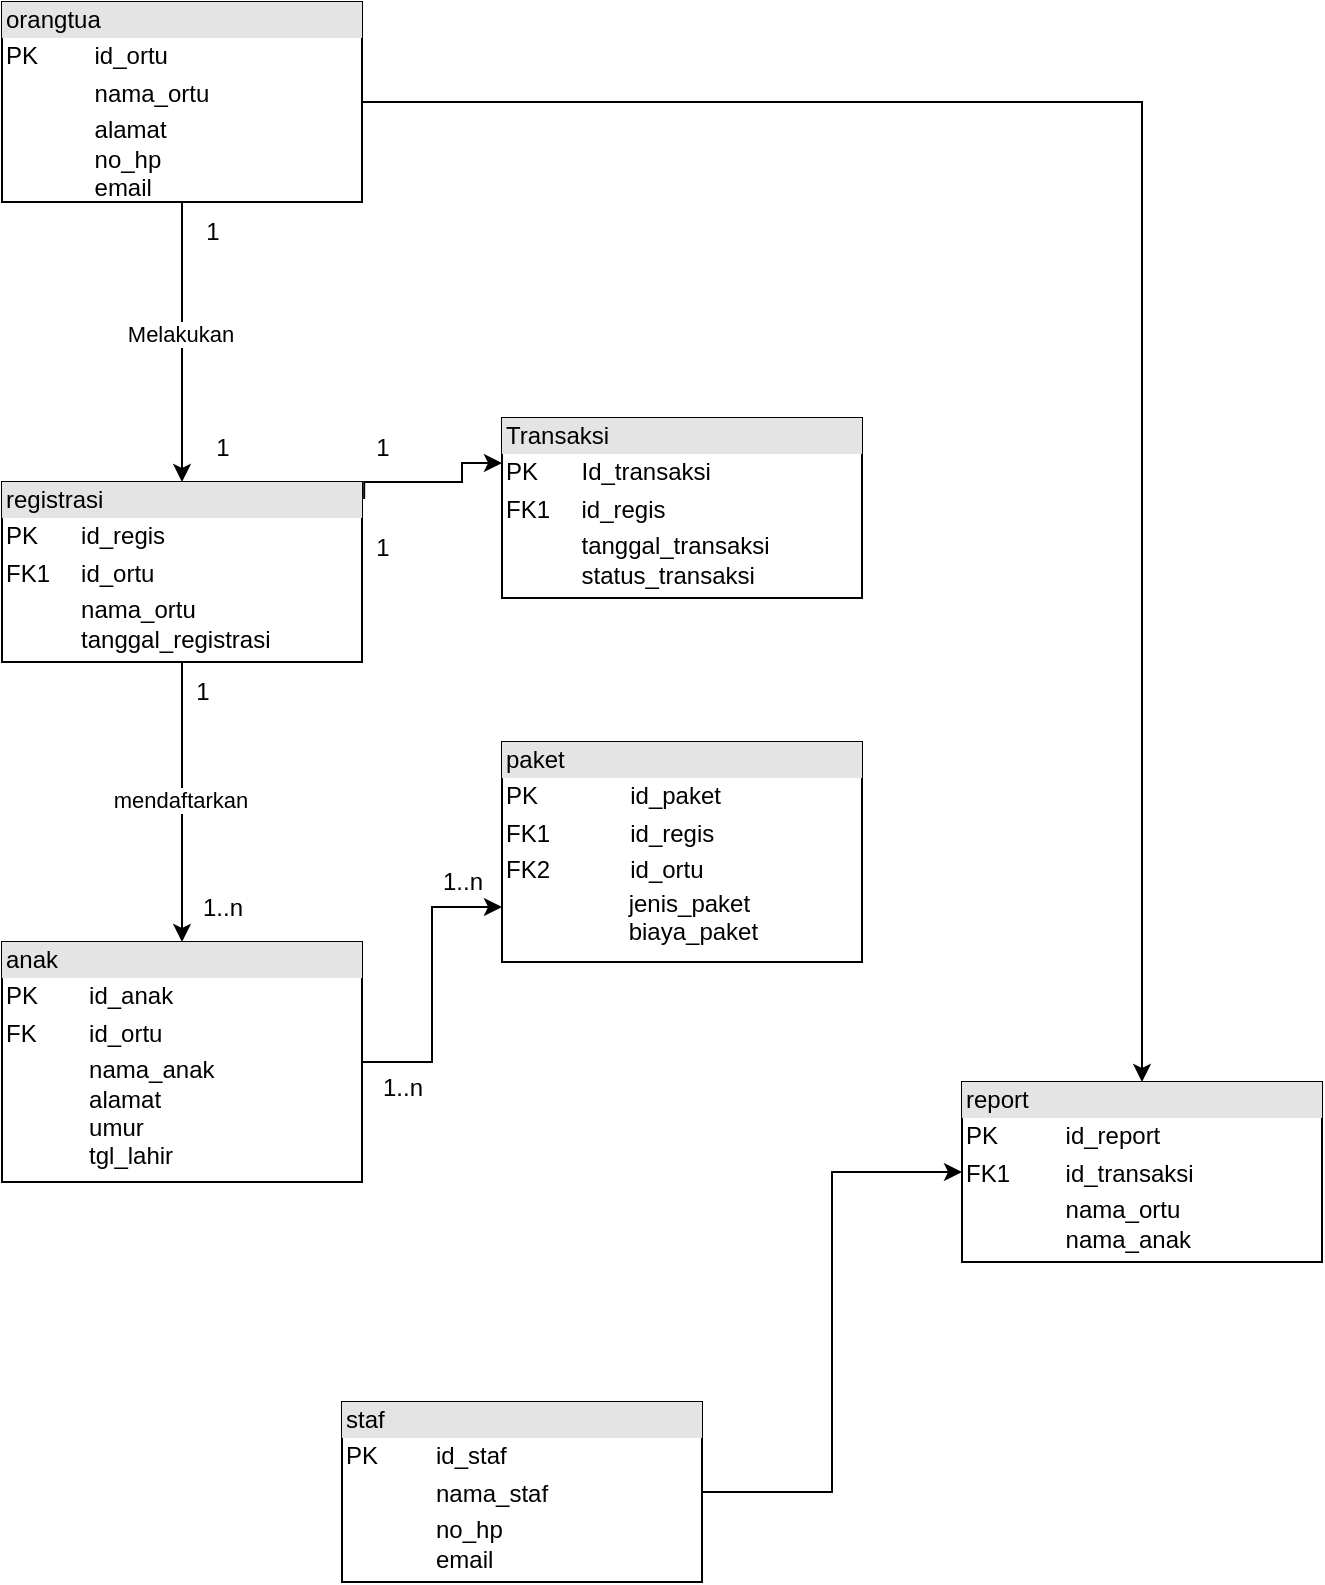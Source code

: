 <mxfile version="24.4.9" type="device">
  <diagram name="Page-1" id="ZxHXXdQs0ThYoffwU8M5">
    <mxGraphModel dx="664" dy="1378" grid="1" gridSize="10" guides="1" tooltips="1" connect="1" arrows="1" fold="1" page="1" pageScale="1" pageWidth="850" pageHeight="1100" math="0" shadow="0">
      <root>
        <mxCell id="0" />
        <mxCell id="1" parent="0" />
        <mxCell id="XRCAaa3J-yTyE9iwZCvI-17" style="edgeStyle=orthogonalEdgeStyle;rounded=0;orthogonalLoop=1;jettySize=auto;html=1;entryX=0.5;entryY=0;entryDx=0;entryDy=0;" edge="1" parent="1" source="XRCAaa3J-yTyE9iwZCvI-1" target="XRCAaa3J-yTyE9iwZCvI-2">
          <mxGeometry relative="1" as="geometry" />
        </mxCell>
        <mxCell id="XRCAaa3J-yTyE9iwZCvI-20" value="Melakukan" style="edgeLabel;html=1;align=center;verticalAlign=middle;resizable=0;points=[];" vertex="1" connectable="0" parent="XRCAaa3J-yTyE9iwZCvI-17">
          <mxGeometry x="-0.065" y="-1" relative="1" as="geometry">
            <mxPoint as="offset" />
          </mxGeometry>
        </mxCell>
        <mxCell id="XRCAaa3J-yTyE9iwZCvI-33" style="edgeStyle=orthogonalEdgeStyle;rounded=0;orthogonalLoop=1;jettySize=auto;html=1;entryX=0.5;entryY=0;entryDx=0;entryDy=0;" edge="1" parent="1" source="XRCAaa3J-yTyE9iwZCvI-1" target="XRCAaa3J-yTyE9iwZCvI-7">
          <mxGeometry relative="1" as="geometry" />
        </mxCell>
        <mxCell id="XRCAaa3J-yTyE9iwZCvI-1" value="&lt;div style=&quot;box-sizing:border-box;width:100%;background:#e4e4e4;padding:2px;&quot;&gt;orangtua&lt;/div&gt;&lt;table style=&quot;width:100%;font-size:1em;&quot; cellpadding=&quot;2&quot; cellspacing=&quot;0&quot;&gt;&lt;tbody&gt;&lt;tr&gt;&lt;td&gt;PK&lt;/td&gt;&lt;td&gt;id_ortu&lt;/td&gt;&lt;/tr&gt;&lt;tr&gt;&lt;td&gt;&lt;br&gt;&lt;/td&gt;&lt;td&gt;nama_ortu&lt;/td&gt;&lt;/tr&gt;&lt;tr&gt;&lt;td&gt;&lt;/td&gt;&lt;td&gt;alamat&lt;br&gt;no_hp&lt;br&gt;email&lt;/td&gt;&lt;/tr&gt;&lt;/tbody&gt;&lt;/table&gt;" style="verticalAlign=top;align=left;overflow=fill;html=1;whiteSpace=wrap;" vertex="1" parent="1">
          <mxGeometry x="150" y="110" width="180" height="100" as="geometry" />
        </mxCell>
        <mxCell id="XRCAaa3J-yTyE9iwZCvI-21" style="edgeStyle=orthogonalEdgeStyle;rounded=0;orthogonalLoop=1;jettySize=auto;html=1;entryX=0.5;entryY=0;entryDx=0;entryDy=0;" edge="1" parent="1" source="XRCAaa3J-yTyE9iwZCvI-2" target="XRCAaa3J-yTyE9iwZCvI-5">
          <mxGeometry relative="1" as="geometry" />
        </mxCell>
        <mxCell id="XRCAaa3J-yTyE9iwZCvI-30" value="mendaftarkan" style="edgeLabel;html=1;align=center;verticalAlign=middle;resizable=0;points=[];" vertex="1" connectable="0" parent="XRCAaa3J-yTyE9iwZCvI-21">
          <mxGeometry x="-0.013" y="-1" relative="1" as="geometry">
            <mxPoint as="offset" />
          </mxGeometry>
        </mxCell>
        <mxCell id="XRCAaa3J-yTyE9iwZCvI-2" value="&lt;div style=&quot;box-sizing:border-box;width:100%;background:#e4e4e4;padding:2px;&quot;&gt;registrasi&lt;/div&gt;&lt;table style=&quot;width:100%;font-size:1em;&quot; cellpadding=&quot;2&quot; cellspacing=&quot;0&quot;&gt;&lt;tbody&gt;&lt;tr&gt;&lt;td&gt;PK&lt;/td&gt;&lt;td&gt;id_regis&lt;/td&gt;&lt;/tr&gt;&lt;tr&gt;&lt;td&gt;FK1&lt;/td&gt;&lt;td&gt;id_ortu&lt;/td&gt;&lt;/tr&gt;&lt;tr&gt;&lt;td&gt;&lt;/td&gt;&lt;td&gt;nama_ortu&lt;br&gt;tanggal_registrasi&lt;/td&gt;&lt;/tr&gt;&lt;/tbody&gt;&lt;/table&gt;" style="verticalAlign=top;align=left;overflow=fill;html=1;whiteSpace=wrap;" vertex="1" parent="1">
          <mxGeometry x="150" y="350" width="180" height="90" as="geometry" />
        </mxCell>
        <mxCell id="XRCAaa3J-yTyE9iwZCvI-3" value="&lt;div style=&quot;box-sizing:border-box;width:100%;background:#e4e4e4;padding:2px;&quot;&gt;paket&lt;/div&gt;&lt;table style=&quot;width:100%;font-size:1em;&quot; cellpadding=&quot;2&quot; cellspacing=&quot;0&quot;&gt;&lt;tbody&gt;&lt;tr&gt;&lt;td&gt;PK&lt;/td&gt;&lt;td&gt;id_paket&lt;/td&gt;&lt;/tr&gt;&lt;tr&gt;&lt;td&gt;FK1&lt;/td&gt;&lt;td&gt;id_regis&lt;br&gt;&lt;/td&gt;&lt;/tr&gt;&lt;tr&gt;&lt;td&gt;FK2&lt;/td&gt;&lt;td&gt;id_ortu&lt;br&gt;&lt;/td&gt;&lt;/tr&gt;&lt;/tbody&gt;&lt;/table&gt;&lt;span style=&quot;white-space: pre;&quot;&gt;&#x9;&lt;/span&gt;&lt;span style=&quot;white-space: pre;&quot;&gt;&#x9;&lt;/span&gt;&amp;nbsp; &amp;nbsp;jenis_paket&lt;br&gt;&lt;div&gt;&lt;span style=&quot;white-space: pre;&quot;&gt;&#x9;&lt;/span&gt;&lt;span style=&quot;white-space: pre;&quot;&gt;&#x9;&lt;/span&gt;&amp;nbsp; &amp;nbsp;biaya_paket&lt;br&gt;&lt;/div&gt;" style="verticalAlign=top;align=left;overflow=fill;html=1;whiteSpace=wrap;" vertex="1" parent="1">
          <mxGeometry x="400" y="480" width="180" height="110" as="geometry" />
        </mxCell>
        <mxCell id="XRCAaa3J-yTyE9iwZCvI-4" value="&lt;div style=&quot;box-sizing:border-box;width:100%;background:#e4e4e4;padding:2px;&quot;&gt;Transaksi&lt;/div&gt;&lt;table style=&quot;width:100%;font-size:1em;&quot; cellpadding=&quot;2&quot; cellspacing=&quot;0&quot;&gt;&lt;tbody&gt;&lt;tr&gt;&lt;td&gt;PK&lt;/td&gt;&lt;td&gt;Id_transaksi&lt;/td&gt;&lt;/tr&gt;&lt;tr&gt;&lt;td&gt;FK1&lt;/td&gt;&lt;td&gt;id_regis&lt;/td&gt;&lt;/tr&gt;&lt;tr&gt;&lt;td&gt;&lt;/td&gt;&lt;td&gt;tanggal_transaksi&lt;br&gt;status_transaksi&lt;/td&gt;&lt;/tr&gt;&lt;/tbody&gt;&lt;/table&gt;" style="verticalAlign=top;align=left;overflow=fill;html=1;whiteSpace=wrap;" vertex="1" parent="1">
          <mxGeometry x="400" y="318" width="180" height="90" as="geometry" />
        </mxCell>
        <mxCell id="XRCAaa3J-yTyE9iwZCvI-31" style="edgeStyle=orthogonalEdgeStyle;rounded=0;orthogonalLoop=1;jettySize=auto;html=1;entryX=0;entryY=0.75;entryDx=0;entryDy=0;" edge="1" parent="1" source="XRCAaa3J-yTyE9iwZCvI-5" target="XRCAaa3J-yTyE9iwZCvI-3">
          <mxGeometry relative="1" as="geometry" />
        </mxCell>
        <mxCell id="XRCAaa3J-yTyE9iwZCvI-5" value="&lt;div style=&quot;box-sizing:border-box;width:100%;background:#e4e4e4;padding:2px;&quot;&gt;anak&lt;/div&gt;&lt;table style=&quot;width:100%;font-size:1em;&quot; cellpadding=&quot;2&quot; cellspacing=&quot;0&quot;&gt;&lt;tbody&gt;&lt;tr&gt;&lt;td&gt;PK&lt;/td&gt;&lt;td&gt;id_anak&lt;/td&gt;&lt;/tr&gt;&lt;tr&gt;&lt;td&gt;FK&lt;/td&gt;&lt;td&gt;id_ortu&lt;/td&gt;&lt;/tr&gt;&lt;tr&gt;&lt;td&gt;&lt;/td&gt;&lt;td&gt;nama_anak&lt;br&gt;alamat&lt;br&gt;umur&lt;br&gt;tgl_lahir&lt;/td&gt;&lt;/tr&gt;&lt;/tbody&gt;&lt;/table&gt;" style="verticalAlign=top;align=left;overflow=fill;html=1;whiteSpace=wrap;" vertex="1" parent="1">
          <mxGeometry x="150" y="580" width="180" height="120" as="geometry" />
        </mxCell>
        <mxCell id="XRCAaa3J-yTyE9iwZCvI-7" value="&lt;div style=&quot;box-sizing:border-box;width:100%;background:#e4e4e4;padding:2px;&quot;&gt;report&lt;/div&gt;&lt;table style=&quot;width:100%;font-size:1em;&quot; cellpadding=&quot;2&quot; cellspacing=&quot;0&quot;&gt;&lt;tbody&gt;&lt;tr&gt;&lt;td&gt;PK&lt;/td&gt;&lt;td&gt;id_report&lt;/td&gt;&lt;/tr&gt;&lt;tr&gt;&lt;td&gt;FK1&lt;/td&gt;&lt;td&gt;id_transaksi&lt;/td&gt;&lt;/tr&gt;&lt;tr&gt;&lt;td&gt;&lt;/td&gt;&lt;td&gt;nama_ortu&lt;br&gt;nama_anak&lt;/td&gt;&lt;/tr&gt;&lt;/tbody&gt;&lt;/table&gt;" style="verticalAlign=top;align=left;overflow=fill;html=1;whiteSpace=wrap;" vertex="1" parent="1">
          <mxGeometry x="630" y="650" width="180" height="90" as="geometry" />
        </mxCell>
        <mxCell id="XRCAaa3J-yTyE9iwZCvI-34" style="edgeStyle=orthogonalEdgeStyle;rounded=0;orthogonalLoop=1;jettySize=auto;html=1;entryX=0;entryY=0.5;entryDx=0;entryDy=0;" edge="1" parent="1" source="XRCAaa3J-yTyE9iwZCvI-8" target="XRCAaa3J-yTyE9iwZCvI-7">
          <mxGeometry relative="1" as="geometry" />
        </mxCell>
        <mxCell id="XRCAaa3J-yTyE9iwZCvI-8" value="&lt;div style=&quot;box-sizing:border-box;width:100%;background:#e4e4e4;padding:2px;&quot;&gt;staf&lt;/div&gt;&lt;table style=&quot;width:100%;font-size:1em;&quot; cellpadding=&quot;2&quot; cellspacing=&quot;0&quot;&gt;&lt;tbody&gt;&lt;tr&gt;&lt;td&gt;PK&lt;/td&gt;&lt;td&gt;id_staf&lt;/td&gt;&lt;/tr&gt;&lt;tr&gt;&lt;td&gt;&lt;br&gt;&lt;/td&gt;&lt;td&gt;nama_staf&lt;/td&gt;&lt;/tr&gt;&lt;tr&gt;&lt;td&gt;&lt;/td&gt;&lt;td&gt;no_hp&lt;br&gt;email&lt;/td&gt;&lt;/tr&gt;&lt;/tbody&gt;&lt;/table&gt;" style="verticalAlign=top;align=left;overflow=fill;html=1;whiteSpace=wrap;" vertex="1" parent="1">
          <mxGeometry x="320" y="810" width="180" height="90" as="geometry" />
        </mxCell>
        <mxCell id="XRCAaa3J-yTyE9iwZCvI-18" value="1" style="text;html=1;align=center;verticalAlign=middle;resizable=0;points=[];autosize=1;strokeColor=none;fillColor=none;" vertex="1" parent="1">
          <mxGeometry x="240" y="210" width="30" height="30" as="geometry" />
        </mxCell>
        <mxCell id="XRCAaa3J-yTyE9iwZCvI-19" value="1" style="text;html=1;align=center;verticalAlign=middle;resizable=0;points=[];autosize=1;strokeColor=none;fillColor=none;" vertex="1" parent="1">
          <mxGeometry x="245" y="318" width="30" height="30" as="geometry" />
        </mxCell>
        <mxCell id="XRCAaa3J-yTyE9iwZCvI-22" value="1" style="text;html=1;align=center;verticalAlign=middle;resizable=0;points=[];autosize=1;strokeColor=none;fillColor=none;" vertex="1" parent="1">
          <mxGeometry x="235" y="440" width="30" height="30" as="geometry" />
        </mxCell>
        <mxCell id="XRCAaa3J-yTyE9iwZCvI-23" value="1..n" style="text;html=1;align=center;verticalAlign=middle;resizable=0;points=[];autosize=1;strokeColor=none;fillColor=none;" vertex="1" parent="1">
          <mxGeometry x="240" y="548" width="40" height="30" as="geometry" />
        </mxCell>
        <mxCell id="XRCAaa3J-yTyE9iwZCvI-28" style="edgeStyle=orthogonalEdgeStyle;rounded=0;orthogonalLoop=1;jettySize=auto;html=1;entryX=0;entryY=0.25;entryDx=0;entryDy=0;exitX=1.006;exitY=0.094;exitDx=0;exitDy=0;exitPerimeter=0;" edge="1" parent="1" source="XRCAaa3J-yTyE9iwZCvI-2" target="XRCAaa3J-yTyE9iwZCvI-4">
          <mxGeometry relative="1" as="geometry">
            <Array as="points">
              <mxPoint x="331" y="350" />
              <mxPoint x="380" y="350" />
              <mxPoint x="380" y="340" />
            </Array>
          </mxGeometry>
        </mxCell>
        <mxCell id="XRCAaa3J-yTyE9iwZCvI-25" value="1" style="text;html=1;align=center;verticalAlign=middle;resizable=0;points=[];autosize=1;strokeColor=none;fillColor=none;" vertex="1" parent="1">
          <mxGeometry x="325" y="368" width="30" height="30" as="geometry" />
        </mxCell>
        <mxCell id="XRCAaa3J-yTyE9iwZCvI-26" value="1..n" style="text;html=1;align=center;verticalAlign=middle;resizable=0;points=[];autosize=1;strokeColor=none;fillColor=none;" vertex="1" parent="1">
          <mxGeometry x="360" y="535" width="40" height="30" as="geometry" />
        </mxCell>
        <mxCell id="XRCAaa3J-yTyE9iwZCvI-29" value="1" style="text;html=1;align=center;verticalAlign=middle;resizable=0;points=[];autosize=1;strokeColor=none;fillColor=none;" vertex="1" parent="1">
          <mxGeometry x="325" y="318" width="30" height="30" as="geometry" />
        </mxCell>
        <mxCell id="XRCAaa3J-yTyE9iwZCvI-32" value="1..n" style="text;html=1;align=center;verticalAlign=middle;resizable=0;points=[];autosize=1;strokeColor=none;fillColor=none;" vertex="1" parent="1">
          <mxGeometry x="330" y="638" width="40" height="30" as="geometry" />
        </mxCell>
      </root>
    </mxGraphModel>
  </diagram>
</mxfile>
